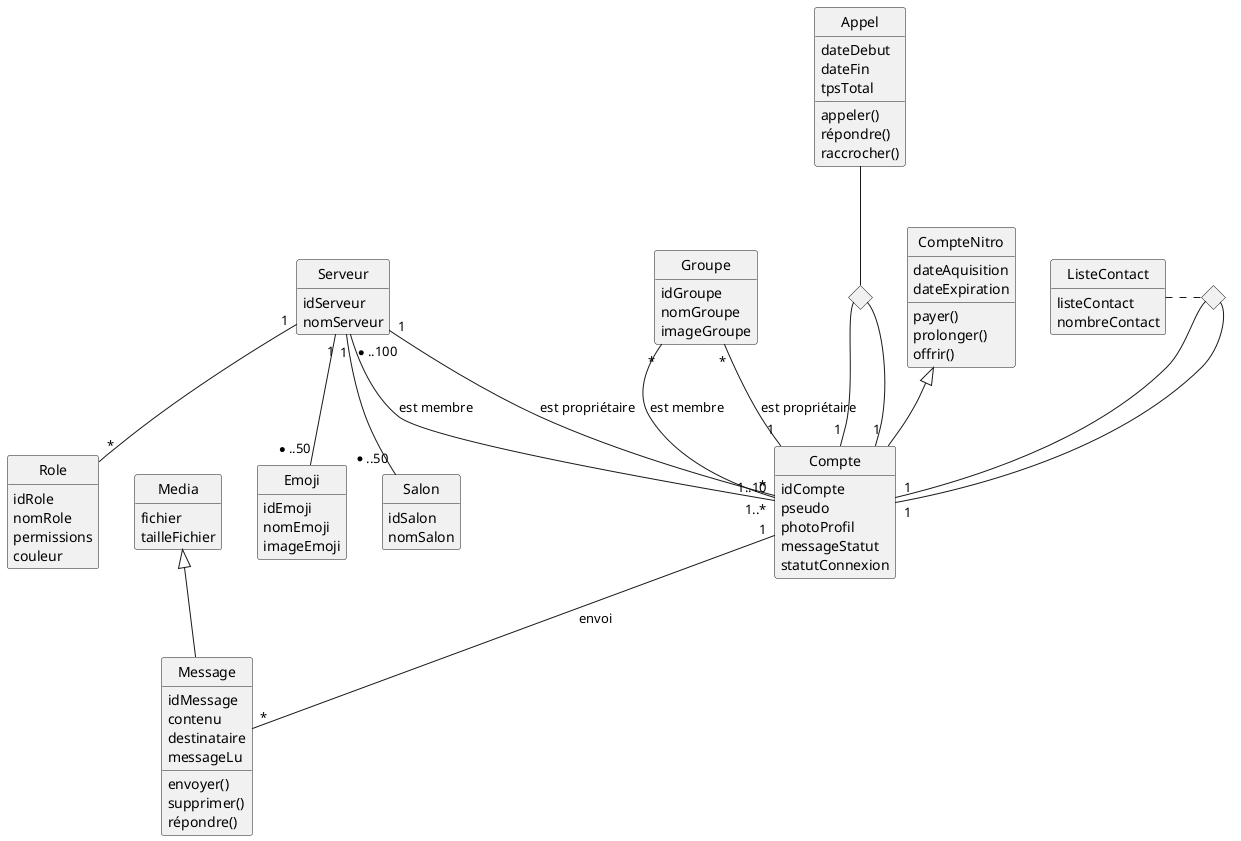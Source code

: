 @startuml ClassesProbables
'--------------------------------
' Parametres pour le dessin
'--------------------------------
hide circle
hide empty members
hide empty methods
'--------------------------------


'--------------------------------
'Partie serveur 
'--------------------------------
class Serveur
{
   idServeur
   nomServeur


   

}

class Role
{
    idRole
    nomRole
    permissions
    couleur


}

class Emoji
{
    idEmoji
    nomEmoji
    imageEmoji
    


}

class Salon
{
    idSalon
    nomSalon

}

'--------------------------



'--------------------------
'Contact 
'--------------------------
<> diamondContact

class ListeContact
{
    listeContact
    nombreContact
}

ListeContact . diamondContact
diamondContact  -- "1" Compte
diamondContact  -- "1" Compte
'------------------------------



'------------------------------
'Classes diverses
'------------------------------

class Groupe
{
idGroupe
nomGroupe
imageGroupe

}

<> diamondAppel

class Appel 
{
    dateDebut
    dateFin 
    tpsTotal 
    appeler()
    répondre()
    raccrocher()
}

diamondAppel  -- "1" Compte
diamondAppel  -- "1" Compte
Appel  --  diamondAppel

'---------------------




'-------------------------
'Comptes
'--------------------------
class Compte
{
    idCompte
    pseudo
    photoProfil
    messageStatut
    statutConnexion
}



class CompteNitro 
{
    dateAquisition
    dateExpiration
    payer()
    prolonger()
    offrir()
}

CompteNitro <|-- Compte


'-----------------------




'---------------------------
'Messages et contenus
'----------------------------
class Message
{
idMessage
contenu
destinataire
messageLu

envoyer()
supprimer()
répondre()

}

Media <|-- Message
class Media 
{
fichier
tailleFichier
}



'----------------------------




'----------------------------
'Les lisisons
'------------------------------
Serveur "1" -- "*"  Role 
Serveur "1" -- "*..50"  Emoji 
Serveur "1" -- "*..50"  Salon 
Serveur "*..100" -- "1..*"  Compte : est membre
Serveur "1" -- "*"  Compte : est propriétaire
Groupe "*" -- "1..10" Compte : est membre
Groupe "*" -- "1" Compte : est propriétaire
Compte "1" -- "*" Message : envoi





'---------------------------------
 

@enduml